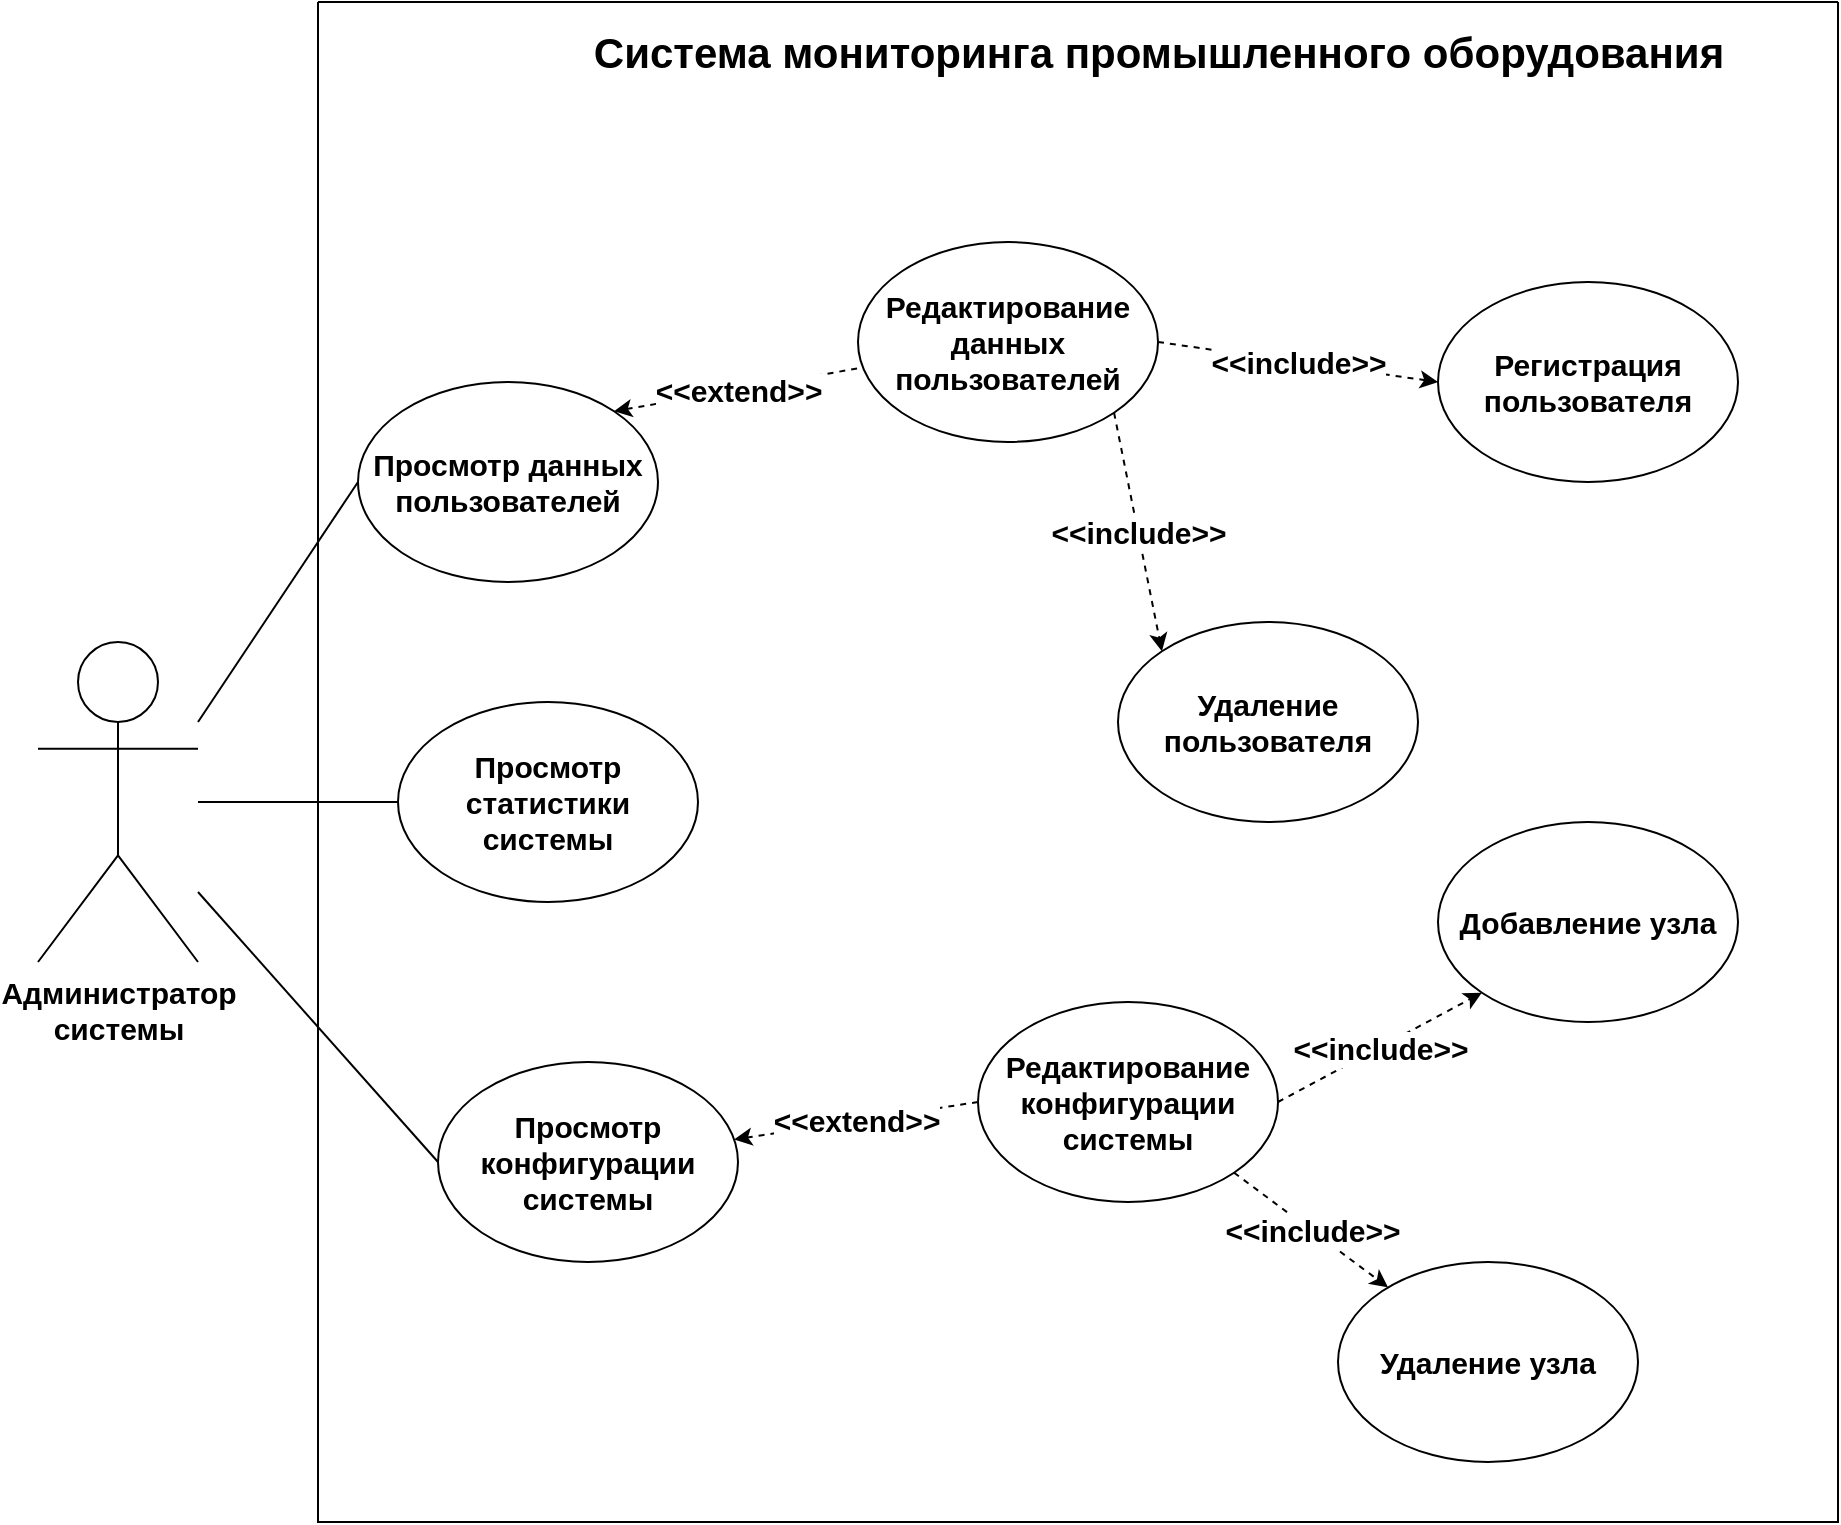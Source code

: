 <mxfile version="14.6.13" type="device"><diagram id="1eEwsLm97YfKVC_2imgf" name="Page-1"><mxGraphModel dx="2431" dy="1503" grid="1" gridSize="10" guides="1" tooltips="1" connect="1" arrows="1" fold="1" page="0" pageScale="1" pageWidth="827" pageHeight="1169" math="0" shadow="0"><root><mxCell id="0"/><mxCell id="1" parent="0"/><mxCell id="nC8xY-jUYGHmh64Gt1b1-9" style="rounded=0;orthogonalLoop=1;jettySize=auto;html=1;entryX=0;entryY=0.5;entryDx=0;entryDy=0;endArrow=none;endFill=0;fontSize=15;fontStyle=1" edge="1" parent="1" target="nC8xY-jUYGHmh64Gt1b1-4"><mxGeometry relative="1" as="geometry"><mxPoint x="-40" y="240" as="sourcePoint"/></mxGeometry></mxCell><mxCell id="nC8xY-jUYGHmh64Gt1b1-10" style="edgeStyle=none;rounded=0;orthogonalLoop=1;jettySize=auto;html=1;entryX=0;entryY=0.5;entryDx=0;entryDy=0;endArrow=none;endFill=0;fontSize=15;fontStyle=1" edge="1" parent="1" source="nC8xY-jUYGHmh64Gt1b1-1" target="nC8xY-jUYGHmh64Gt1b1-5"><mxGeometry relative="1" as="geometry"><mxPoint x="-20" y="253" as="sourcePoint"/></mxGeometry></mxCell><mxCell id="nC8xY-jUYGHmh64Gt1b1-1" value="Администратор&lt;br style=&quot;font-size: 15px;&quot;&gt;системы" style="shape=umlActor;verticalLabelPosition=bottom;verticalAlign=top;html=1;outlineConnect=0;fontSize=15;fontStyle=1" vertex="1" parent="1"><mxGeometry x="-120" y="200" width="80" height="160" as="geometry"/></mxCell><mxCell id="nC8xY-jUYGHmh64Gt1b1-2" value="" style="swimlane;startSize=0;fontSize=15;fontStyle=1" vertex="1" parent="1"><mxGeometry x="20" y="-120" width="760" height="760" as="geometry"/></mxCell><mxCell id="nC8xY-jUYGHmh64Gt1b1-3" value="&lt;font style=&quot;font-size: 21px&quot;&gt;Система мониторинга промышленного оборудования&lt;/font&gt;" style="text;html=1;align=center;verticalAlign=middle;resizable=0;points=[];autosize=1;strokeColor=none;fontSize=15;fontStyle=1" vertex="1" parent="nC8xY-jUYGHmh64Gt1b1-2"><mxGeometry x="130" y="10" width="580" height="30" as="geometry"/></mxCell><mxCell id="nC8xY-jUYGHmh64Gt1b1-27" value="&amp;lt;&amp;lt;extend&amp;gt;&amp;gt;" style="edgeStyle=none;rounded=0;orthogonalLoop=1;jettySize=auto;html=1;exitX=1;exitY=0;exitDx=0;exitDy=0;dashed=1;endArrow=none;endFill=0;startArrow=classic;startFill=1;fontSize=15;fontStyle=1" edge="1" parent="nC8xY-jUYGHmh64Gt1b1-2" source="nC8xY-jUYGHmh64Gt1b1-4" target="nC8xY-jUYGHmh64Gt1b1-26"><mxGeometry relative="1" as="geometry"/></mxCell><mxCell id="nC8xY-jUYGHmh64Gt1b1-4" value="Просмотр данных пользователей" style="ellipse;whiteSpace=wrap;html=1;fontSize=15;fontStyle=1" vertex="1" parent="nC8xY-jUYGHmh64Gt1b1-2"><mxGeometry x="20" y="190" width="150" height="100" as="geometry"/></mxCell><mxCell id="nC8xY-jUYGHmh64Gt1b1-5" value="Просмотр статистики системы" style="ellipse;whiteSpace=wrap;html=1;fontSize=15;fontStyle=1" vertex="1" parent="nC8xY-jUYGHmh64Gt1b1-2"><mxGeometry x="40" y="350" width="150" height="100" as="geometry"/></mxCell><mxCell id="nC8xY-jUYGHmh64Gt1b1-19" value="Регистрация пользователя" style="ellipse;whiteSpace=wrap;html=1;fontSize=15;fontStyle=1" vertex="1" parent="nC8xY-jUYGHmh64Gt1b1-2"><mxGeometry x="560" y="140" width="150" height="100" as="geometry"/></mxCell><mxCell id="nC8xY-jUYGHmh64Gt1b1-23" value="Удаление пользователя" style="ellipse;whiteSpace=wrap;html=1;fontSize=15;fontStyle=1" vertex="1" parent="nC8xY-jUYGHmh64Gt1b1-2"><mxGeometry x="400" y="310" width="150" height="100" as="geometry"/></mxCell><mxCell id="nC8xY-jUYGHmh64Gt1b1-28" value="&amp;lt;&amp;lt;include&amp;gt;&amp;gt;" style="edgeStyle=none;rounded=0;orthogonalLoop=1;jettySize=auto;html=1;exitX=1;exitY=0.5;exitDx=0;exitDy=0;entryX=0;entryY=0.5;entryDx=0;entryDy=0;dashed=1;startArrow=none;startFill=0;endArrow=classic;endFill=1;fontSize=15;fontStyle=1" edge="1" parent="nC8xY-jUYGHmh64Gt1b1-2" source="nC8xY-jUYGHmh64Gt1b1-26" target="nC8xY-jUYGHmh64Gt1b1-19"><mxGeometry relative="1" as="geometry"/></mxCell><mxCell id="nC8xY-jUYGHmh64Gt1b1-29" value="&amp;lt;&amp;lt;include&amp;gt;&amp;gt;" style="edgeStyle=none;rounded=0;orthogonalLoop=1;jettySize=auto;html=1;exitX=1;exitY=1;exitDx=0;exitDy=0;entryX=0;entryY=0;entryDx=0;entryDy=0;dashed=1;startArrow=none;startFill=0;endArrow=classic;endFill=1;fontSize=15;fontStyle=1" edge="1" parent="nC8xY-jUYGHmh64Gt1b1-2" source="nC8xY-jUYGHmh64Gt1b1-26" target="nC8xY-jUYGHmh64Gt1b1-23"><mxGeometry relative="1" as="geometry"/></mxCell><mxCell id="nC8xY-jUYGHmh64Gt1b1-26" value="Редактирование данных пользователей" style="ellipse;whiteSpace=wrap;html=1;fontSize=15;fontStyle=1" vertex="1" parent="nC8xY-jUYGHmh64Gt1b1-2"><mxGeometry x="270" y="120" width="150" height="100" as="geometry"/></mxCell><mxCell id="nC8xY-jUYGHmh64Gt1b1-36" value="Просмотр конфигурации системы" style="ellipse;whiteSpace=wrap;html=1;fontSize=15;fontStyle=1" vertex="1" parent="nC8xY-jUYGHmh64Gt1b1-2"><mxGeometry x="60" y="530" width="150" height="100" as="geometry"/></mxCell><mxCell id="nC8xY-jUYGHmh64Gt1b1-51" value="&lt;span style=&quot;font-weight: 700&quot;&gt;&amp;lt;&amp;lt;extend&amp;gt;&amp;gt;&lt;/span&gt;" style="edgeStyle=none;rounded=0;orthogonalLoop=1;jettySize=auto;html=1;exitX=0;exitY=0.5;exitDx=0;exitDy=0;fontSize=15;startArrow=none;startFill=0;endArrow=classic;endFill=1;dashed=1;" edge="1" parent="nC8xY-jUYGHmh64Gt1b1-2" source="nC8xY-jUYGHmh64Gt1b1-50" target="nC8xY-jUYGHmh64Gt1b1-36"><mxGeometry relative="1" as="geometry"/></mxCell><mxCell id="nC8xY-jUYGHmh64Gt1b1-54" value="&lt;span style=&quot;font-weight: 700&quot;&gt;&amp;lt;&amp;lt;include&amp;gt;&amp;gt;&lt;/span&gt;" style="edgeStyle=none;rounded=0;orthogonalLoop=1;jettySize=auto;html=1;exitX=1;exitY=0.5;exitDx=0;exitDy=0;entryX=0;entryY=1;entryDx=0;entryDy=0;dashed=1;fontSize=15;startArrow=none;startFill=0;endArrow=classic;endFill=1;" edge="1" parent="nC8xY-jUYGHmh64Gt1b1-2" source="nC8xY-jUYGHmh64Gt1b1-50" target="nC8xY-jUYGHmh64Gt1b1-52"><mxGeometry relative="1" as="geometry"/></mxCell><mxCell id="nC8xY-jUYGHmh64Gt1b1-55" value="&lt;span style=&quot;font-weight: 700&quot;&gt;&amp;lt;&amp;lt;include&amp;gt;&amp;gt;&lt;/span&gt;" style="edgeStyle=none;rounded=0;orthogonalLoop=1;jettySize=auto;html=1;exitX=1;exitY=1;exitDx=0;exitDy=0;dashed=1;fontSize=15;startArrow=none;startFill=0;endArrow=classic;endFill=1;" edge="1" parent="nC8xY-jUYGHmh64Gt1b1-2" source="nC8xY-jUYGHmh64Gt1b1-50" target="nC8xY-jUYGHmh64Gt1b1-53"><mxGeometry relative="1" as="geometry"/></mxCell><mxCell id="nC8xY-jUYGHmh64Gt1b1-50" value="Редактирование конфигурации системы" style="ellipse;whiteSpace=wrap;html=1;fontSize=15;fontStyle=1" vertex="1" parent="nC8xY-jUYGHmh64Gt1b1-2"><mxGeometry x="330" y="500" width="150" height="100" as="geometry"/></mxCell><mxCell id="nC8xY-jUYGHmh64Gt1b1-52" value="Добавление узла" style="ellipse;whiteSpace=wrap;html=1;fontSize=15;fontStyle=1" vertex="1" parent="nC8xY-jUYGHmh64Gt1b1-2"><mxGeometry x="560" y="410" width="150" height="100" as="geometry"/></mxCell><mxCell id="nC8xY-jUYGHmh64Gt1b1-53" value="Удаление узла" style="ellipse;whiteSpace=wrap;html=1;fontSize=15;fontStyle=1" vertex="1" parent="nC8xY-jUYGHmh64Gt1b1-2"><mxGeometry x="510" y="630" width="150" height="100" as="geometry"/></mxCell><mxCell id="nC8xY-jUYGHmh64Gt1b1-49" style="edgeStyle=none;rounded=0;orthogonalLoop=1;jettySize=auto;html=1;exitX=0;exitY=0.5;exitDx=0;exitDy=0;fontSize=15;startArrow=none;startFill=0;endArrow=none;endFill=0;" edge="1" parent="1" source="nC8xY-jUYGHmh64Gt1b1-36" target="nC8xY-jUYGHmh64Gt1b1-1"><mxGeometry relative="1" as="geometry"/></mxCell></root></mxGraphModel></diagram></mxfile>